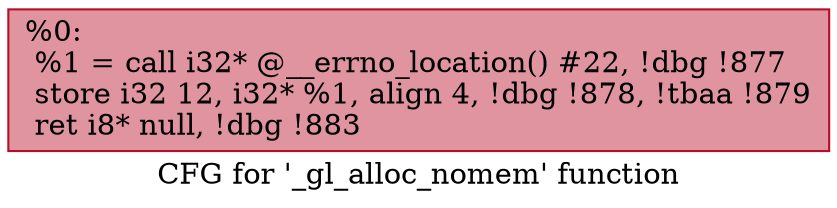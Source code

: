 digraph "CFG for '_gl_alloc_nomem' function" {
	label="CFG for '_gl_alloc_nomem' function";

	Node0x14e4d00 [shape=record,color="#b70d28ff", style=filled, fillcolor="#b70d2870",label="{%0:\l  %1 = call i32* @__errno_location() #22, !dbg !877\l  store i32 12, i32* %1, align 4, !dbg !878, !tbaa !879\l  ret i8* null, !dbg !883\l}"];
}

